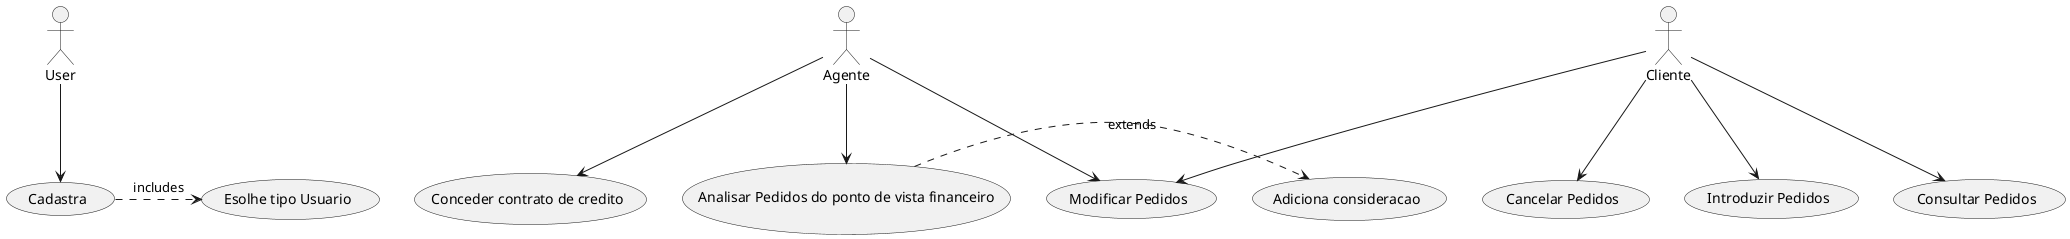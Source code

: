 @startuml
"User" as User
"Agente" as Agente
"Cliente" as Cliente
"Agente" as Agente

"Cadastra" as (Cadastro)
"Esolhe tipo Usuario" as (UserType)
"Introduzir Pedidos" as (introPedi)
"Modificar Pedidos" as (modPedi)
"Consultar Pedidos" as (consulPed)
"Cancelar Pedidos" as (cancelPed)
"Analisar Pedidos do ponto de vista financeiro" as (avalPed)
"Adiciona consideracao" as (addConcideracao)
"Conceder contrato de credito" as (contratoCredito)

User --> (Cadastro)
Cliente --> (introPedi)
Cliente --> (modPedi)
Cliente --> (consulPed)
Cliente --> (cancelPed)

Agente --> (modPedi)
Agente --> (avalPed)

Agente --> (contratoCredito)
Cadastro .> (UserType) : includes
(avalPed) .> (addConcideracao) : extends
@enduml